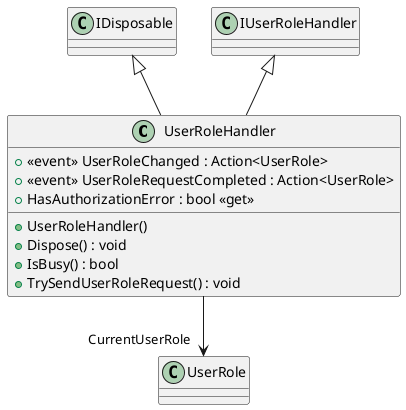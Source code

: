 @startuml
class UserRoleHandler {
    +  <<event>> UserRoleChanged : Action<UserRole> 
    +  <<event>> UserRoleRequestCompleted : Action<UserRole> 
    + HasAuthorizationError : bool <<get>>
    + UserRoleHandler()
    + Dispose() : void
    + IsBusy() : bool
    + TrySendUserRoleRequest() : void
}
IDisposable <|-- UserRoleHandler
IUserRoleHandler <|-- UserRoleHandler
UserRoleHandler --> "CurrentUserRole" UserRole
@enduml
